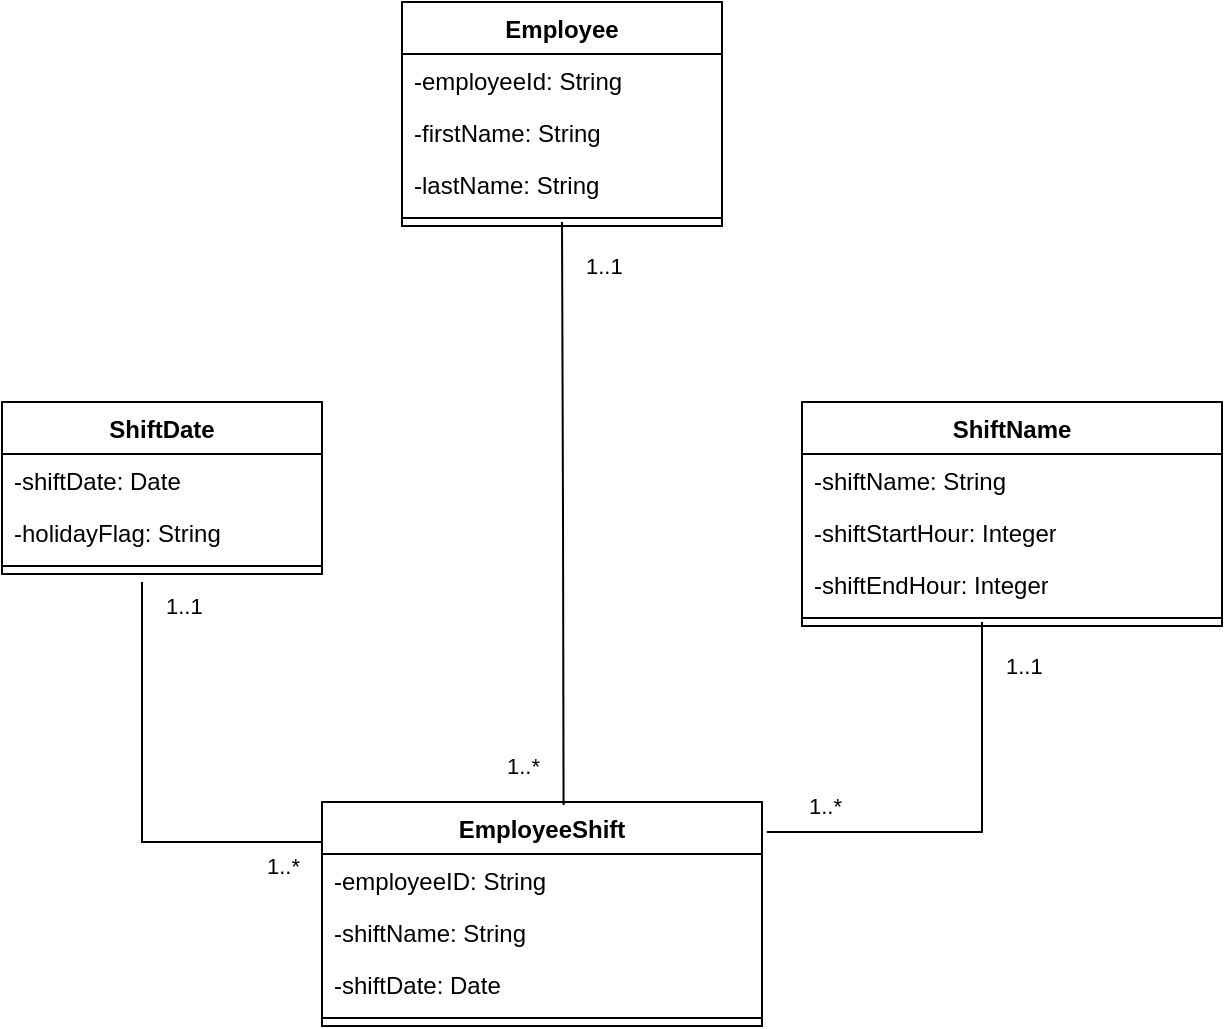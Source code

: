 <mxfile version="26.1.0">
  <diagram name="Page-1" id="65WN6ebGnSFcx6ZCMlt7">
    <mxGraphModel dx="667" dy="608" grid="1" gridSize="10" guides="1" tooltips="1" connect="1" arrows="1" fold="1" page="1" pageScale="1" pageWidth="2500" pageHeight="2500" math="0" shadow="0">
      <root>
        <mxCell id="0" />
        <mxCell id="1" parent="0" />
        <mxCell id="PcQGFeJ-aze7WsRTO7Gk-1" value="Employee" style="swimlane;fontStyle=1;align=center;verticalAlign=top;childLayout=stackLayout;horizontal=1;startSize=26;horizontalStack=0;resizeParent=1;resizeParentMax=0;resizeLast=0;collapsible=1;marginBottom=0;whiteSpace=wrap;html=1;" vertex="1" parent="1">
          <mxGeometry x="520" y="80" width="160" height="112" as="geometry" />
        </mxCell>
        <mxCell id="PcQGFeJ-aze7WsRTO7Gk-2" value="&lt;div&gt;-employeeId: String&lt;/div&gt;&lt;div&gt;&lt;br&gt;&lt;/div&gt;&lt;div&gt;&lt;br&gt;&lt;/div&gt;" style="text;strokeColor=none;fillColor=none;align=left;verticalAlign=top;spacingLeft=4;spacingRight=4;overflow=hidden;rotatable=0;points=[[0,0.5],[1,0.5]];portConstraint=eastwest;whiteSpace=wrap;html=1;" vertex="1" parent="PcQGFeJ-aze7WsRTO7Gk-1">
          <mxGeometry y="26" width="160" height="26" as="geometry" />
        </mxCell>
        <mxCell id="PcQGFeJ-aze7WsRTO7Gk-17" value="-firstName: String" style="text;strokeColor=none;fillColor=none;align=left;verticalAlign=top;spacingLeft=4;spacingRight=4;overflow=hidden;rotatable=0;points=[[0,0.5],[1,0.5]];portConstraint=eastwest;whiteSpace=wrap;html=1;" vertex="1" parent="PcQGFeJ-aze7WsRTO7Gk-1">
          <mxGeometry y="52" width="160" height="26" as="geometry" />
        </mxCell>
        <mxCell id="PcQGFeJ-aze7WsRTO7Gk-18" value="-lastName: String" style="text;strokeColor=none;fillColor=none;align=left;verticalAlign=top;spacingLeft=4;spacingRight=4;overflow=hidden;rotatable=0;points=[[0,0.5],[1,0.5]];portConstraint=eastwest;whiteSpace=wrap;html=1;" vertex="1" parent="PcQGFeJ-aze7WsRTO7Gk-1">
          <mxGeometry y="78" width="160" height="26" as="geometry" />
        </mxCell>
        <mxCell id="PcQGFeJ-aze7WsRTO7Gk-3" value="" style="line;strokeWidth=1;fillColor=none;align=left;verticalAlign=middle;spacingTop=-1;spacingLeft=3;spacingRight=3;rotatable=0;labelPosition=right;points=[];portConstraint=eastwest;strokeColor=inherit;" vertex="1" parent="PcQGFeJ-aze7WsRTO7Gk-1">
          <mxGeometry y="104" width="160" height="8" as="geometry" />
        </mxCell>
        <mxCell id="PcQGFeJ-aze7WsRTO7Gk-5" value="ShiftDate" style="swimlane;fontStyle=1;align=center;verticalAlign=top;childLayout=stackLayout;horizontal=1;startSize=26;horizontalStack=0;resizeParent=1;resizeParentMax=0;resizeLast=0;collapsible=1;marginBottom=0;whiteSpace=wrap;html=1;" vertex="1" parent="1">
          <mxGeometry x="320" y="280" width="160" height="86" as="geometry" />
        </mxCell>
        <mxCell id="PcQGFeJ-aze7WsRTO7Gk-19" value="-shiftDate: Date" style="text;strokeColor=none;fillColor=none;align=left;verticalAlign=top;spacingLeft=4;spacingRight=4;overflow=hidden;rotatable=0;points=[[0,0.5],[1,0.5]];portConstraint=eastwest;whiteSpace=wrap;html=1;" vertex="1" parent="PcQGFeJ-aze7WsRTO7Gk-5">
          <mxGeometry y="26" width="160" height="26" as="geometry" />
        </mxCell>
        <mxCell id="PcQGFeJ-aze7WsRTO7Gk-6" value="-holidayFlag: String" style="text;strokeColor=none;fillColor=none;align=left;verticalAlign=top;spacingLeft=4;spacingRight=4;overflow=hidden;rotatable=0;points=[[0,0.5],[1,0.5]];portConstraint=eastwest;whiteSpace=wrap;html=1;" vertex="1" parent="PcQGFeJ-aze7WsRTO7Gk-5">
          <mxGeometry y="52" width="160" height="26" as="geometry" />
        </mxCell>
        <mxCell id="PcQGFeJ-aze7WsRTO7Gk-7" value="" style="line;strokeWidth=1;fillColor=none;align=left;verticalAlign=middle;spacingTop=-1;spacingLeft=3;spacingRight=3;rotatable=0;labelPosition=right;points=[];portConstraint=eastwest;strokeColor=inherit;" vertex="1" parent="PcQGFeJ-aze7WsRTO7Gk-5">
          <mxGeometry y="78" width="160" height="8" as="geometry" />
        </mxCell>
        <mxCell id="PcQGFeJ-aze7WsRTO7Gk-9" value="ShiftName" style="swimlane;fontStyle=1;align=center;verticalAlign=top;childLayout=stackLayout;horizontal=1;startSize=26;horizontalStack=0;resizeParent=1;resizeParentMax=0;resizeLast=0;collapsible=1;marginBottom=0;whiteSpace=wrap;html=1;" vertex="1" parent="1">
          <mxGeometry x="720" y="280" width="210" height="112" as="geometry" />
        </mxCell>
        <mxCell id="PcQGFeJ-aze7WsRTO7Gk-10" value="-shiftName: String" style="text;strokeColor=none;fillColor=none;align=left;verticalAlign=top;spacingLeft=4;spacingRight=4;overflow=hidden;rotatable=0;points=[[0,0.5],[1,0.5]];portConstraint=eastwest;whiteSpace=wrap;html=1;" vertex="1" parent="PcQGFeJ-aze7WsRTO7Gk-9">
          <mxGeometry y="26" width="210" height="26" as="geometry" />
        </mxCell>
        <mxCell id="PcQGFeJ-aze7WsRTO7Gk-21" value="-shiftStartHour: Integer " style="text;strokeColor=none;fillColor=none;align=left;verticalAlign=top;spacingLeft=4;spacingRight=4;overflow=hidden;rotatable=0;points=[[0,0.5],[1,0.5]];portConstraint=eastwest;whiteSpace=wrap;html=1;" vertex="1" parent="PcQGFeJ-aze7WsRTO7Gk-9">
          <mxGeometry y="52" width="210" height="26" as="geometry" />
        </mxCell>
        <mxCell id="PcQGFeJ-aze7WsRTO7Gk-22" value="-shiftEndHour: Integer" style="text;strokeColor=none;fillColor=none;align=left;verticalAlign=top;spacingLeft=4;spacingRight=4;overflow=hidden;rotatable=0;points=[[0,0.5],[1,0.5]];portConstraint=eastwest;whiteSpace=wrap;html=1;" vertex="1" parent="PcQGFeJ-aze7WsRTO7Gk-9">
          <mxGeometry y="78" width="210" height="26" as="geometry" />
        </mxCell>
        <mxCell id="PcQGFeJ-aze7WsRTO7Gk-11" value="" style="line;strokeWidth=1;fillColor=none;align=left;verticalAlign=middle;spacingTop=-1;spacingLeft=3;spacingRight=3;rotatable=0;labelPosition=right;points=[];portConstraint=eastwest;strokeColor=inherit;" vertex="1" parent="PcQGFeJ-aze7WsRTO7Gk-9">
          <mxGeometry y="104" width="210" height="8" as="geometry" />
        </mxCell>
        <mxCell id="PcQGFeJ-aze7WsRTO7Gk-13" value="EmployeeShift" style="swimlane;fontStyle=1;align=center;verticalAlign=top;childLayout=stackLayout;horizontal=1;startSize=26;horizontalStack=0;resizeParent=1;resizeParentMax=0;resizeLast=0;collapsible=1;marginBottom=0;whiteSpace=wrap;html=1;" vertex="1" parent="1">
          <mxGeometry x="480" y="480" width="220" height="112" as="geometry" />
        </mxCell>
        <mxCell id="PcQGFeJ-aze7WsRTO7Gk-14" value="-employeeID: String" style="text;strokeColor=none;fillColor=none;align=left;verticalAlign=top;spacingLeft=4;spacingRight=4;overflow=hidden;rotatable=0;points=[[0,0.5],[1,0.5]];portConstraint=eastwest;whiteSpace=wrap;html=1;" vertex="1" parent="PcQGFeJ-aze7WsRTO7Gk-13">
          <mxGeometry y="26" width="220" height="26" as="geometry" />
        </mxCell>
        <mxCell id="PcQGFeJ-aze7WsRTO7Gk-26" value="-shiftName: String" style="text;strokeColor=none;fillColor=none;align=left;verticalAlign=top;spacingLeft=4;spacingRight=4;overflow=hidden;rotatable=0;points=[[0,0.5],[1,0.5]];portConstraint=eastwest;whiteSpace=wrap;html=1;" vertex="1" parent="PcQGFeJ-aze7WsRTO7Gk-13">
          <mxGeometry y="52" width="220" height="26" as="geometry" />
        </mxCell>
        <mxCell id="PcQGFeJ-aze7WsRTO7Gk-24" value="-shiftDate: Date" style="text;strokeColor=none;fillColor=none;align=left;verticalAlign=top;spacingLeft=4;spacingRight=4;overflow=hidden;rotatable=0;points=[[0,0.5],[1,0.5]];portConstraint=eastwest;whiteSpace=wrap;html=1;" vertex="1" parent="PcQGFeJ-aze7WsRTO7Gk-13">
          <mxGeometry y="78" width="220" height="26" as="geometry" />
        </mxCell>
        <mxCell id="PcQGFeJ-aze7WsRTO7Gk-15" value="" style="line;strokeWidth=1;fillColor=none;align=left;verticalAlign=middle;spacingTop=-1;spacingLeft=3;spacingRight=3;rotatable=0;labelPosition=right;points=[];portConstraint=eastwest;strokeColor=inherit;" vertex="1" parent="PcQGFeJ-aze7WsRTO7Gk-13">
          <mxGeometry y="104" width="220" height="8" as="geometry" />
        </mxCell>
        <mxCell id="PcQGFeJ-aze7WsRTO7Gk-27" value="" style="endArrow=none;html=1;edgeStyle=orthogonalEdgeStyle;rounded=0;entryX=0.549;entryY=0.013;entryDx=0;entryDy=0;entryPerimeter=0;" edge="1" parent="1" target="PcQGFeJ-aze7WsRTO7Gk-13">
          <mxGeometry relative="1" as="geometry">
            <mxPoint x="600" y="190" as="sourcePoint" />
            <mxPoint x="760" y="190" as="targetPoint" />
          </mxGeometry>
        </mxCell>
        <mxCell id="PcQGFeJ-aze7WsRTO7Gk-28" value="1..1" style="edgeLabel;resizable=0;html=1;align=left;verticalAlign=bottom;" connectable="0" vertex="1" parent="PcQGFeJ-aze7WsRTO7Gk-27">
          <mxGeometry x="-1" relative="1" as="geometry">
            <mxPoint x="10" y="30" as="offset" />
          </mxGeometry>
        </mxCell>
        <mxCell id="PcQGFeJ-aze7WsRTO7Gk-29" value="1..*" style="edgeLabel;resizable=0;html=1;align=right;verticalAlign=bottom;" connectable="0" vertex="1" parent="PcQGFeJ-aze7WsRTO7Gk-27">
          <mxGeometry x="1" relative="1" as="geometry">
            <mxPoint x="-11" y="-11" as="offset" />
          </mxGeometry>
        </mxCell>
        <mxCell id="PcQGFeJ-aze7WsRTO7Gk-30" value="" style="endArrow=none;html=1;edgeStyle=orthogonalEdgeStyle;rounded=0;entryX=0;entryY=0.179;entryDx=0;entryDy=0;entryPerimeter=0;" edge="1" parent="1" target="PcQGFeJ-aze7WsRTO7Gk-13">
          <mxGeometry relative="1" as="geometry">
            <mxPoint x="390" y="370" as="sourcePoint" />
            <mxPoint x="550" y="370" as="targetPoint" />
            <Array as="points">
              <mxPoint x="390" y="500" />
            </Array>
          </mxGeometry>
        </mxCell>
        <mxCell id="PcQGFeJ-aze7WsRTO7Gk-31" value="1..1" style="edgeLabel;resizable=0;html=1;align=left;verticalAlign=bottom;" connectable="0" vertex="1" parent="PcQGFeJ-aze7WsRTO7Gk-30">
          <mxGeometry x="-1" relative="1" as="geometry">
            <mxPoint x="10" y="20" as="offset" />
          </mxGeometry>
        </mxCell>
        <mxCell id="PcQGFeJ-aze7WsRTO7Gk-32" value="1..*" style="edgeLabel;resizable=0;html=1;align=right;verticalAlign=bottom;" connectable="0" vertex="1" parent="PcQGFeJ-aze7WsRTO7Gk-30">
          <mxGeometry x="1" relative="1" as="geometry">
            <mxPoint x="-10" y="20" as="offset" />
          </mxGeometry>
        </mxCell>
        <mxCell id="PcQGFeJ-aze7WsRTO7Gk-33" value="" style="endArrow=none;html=1;edgeStyle=orthogonalEdgeStyle;rounded=0;entryX=1.011;entryY=0.134;entryDx=0;entryDy=0;entryPerimeter=0;" edge="1" parent="1" target="PcQGFeJ-aze7WsRTO7Gk-13">
          <mxGeometry relative="1" as="geometry">
            <mxPoint x="810" y="390" as="sourcePoint" />
            <mxPoint x="970" y="390" as="targetPoint" />
            <Array as="points">
              <mxPoint x="810" y="495" />
            </Array>
          </mxGeometry>
        </mxCell>
        <mxCell id="PcQGFeJ-aze7WsRTO7Gk-34" value="1..1" style="edgeLabel;resizable=0;html=1;align=left;verticalAlign=bottom;" connectable="0" vertex="1" parent="PcQGFeJ-aze7WsRTO7Gk-33">
          <mxGeometry x="-1" relative="1" as="geometry">
            <mxPoint x="10" y="30" as="offset" />
          </mxGeometry>
        </mxCell>
        <mxCell id="PcQGFeJ-aze7WsRTO7Gk-35" value="1..*" style="edgeLabel;resizable=0;html=1;align=right;verticalAlign=bottom;" connectable="0" vertex="1" parent="PcQGFeJ-aze7WsRTO7Gk-33">
          <mxGeometry x="1" relative="1" as="geometry">
            <mxPoint x="38" y="-5" as="offset" />
          </mxGeometry>
        </mxCell>
      </root>
    </mxGraphModel>
  </diagram>
</mxfile>
